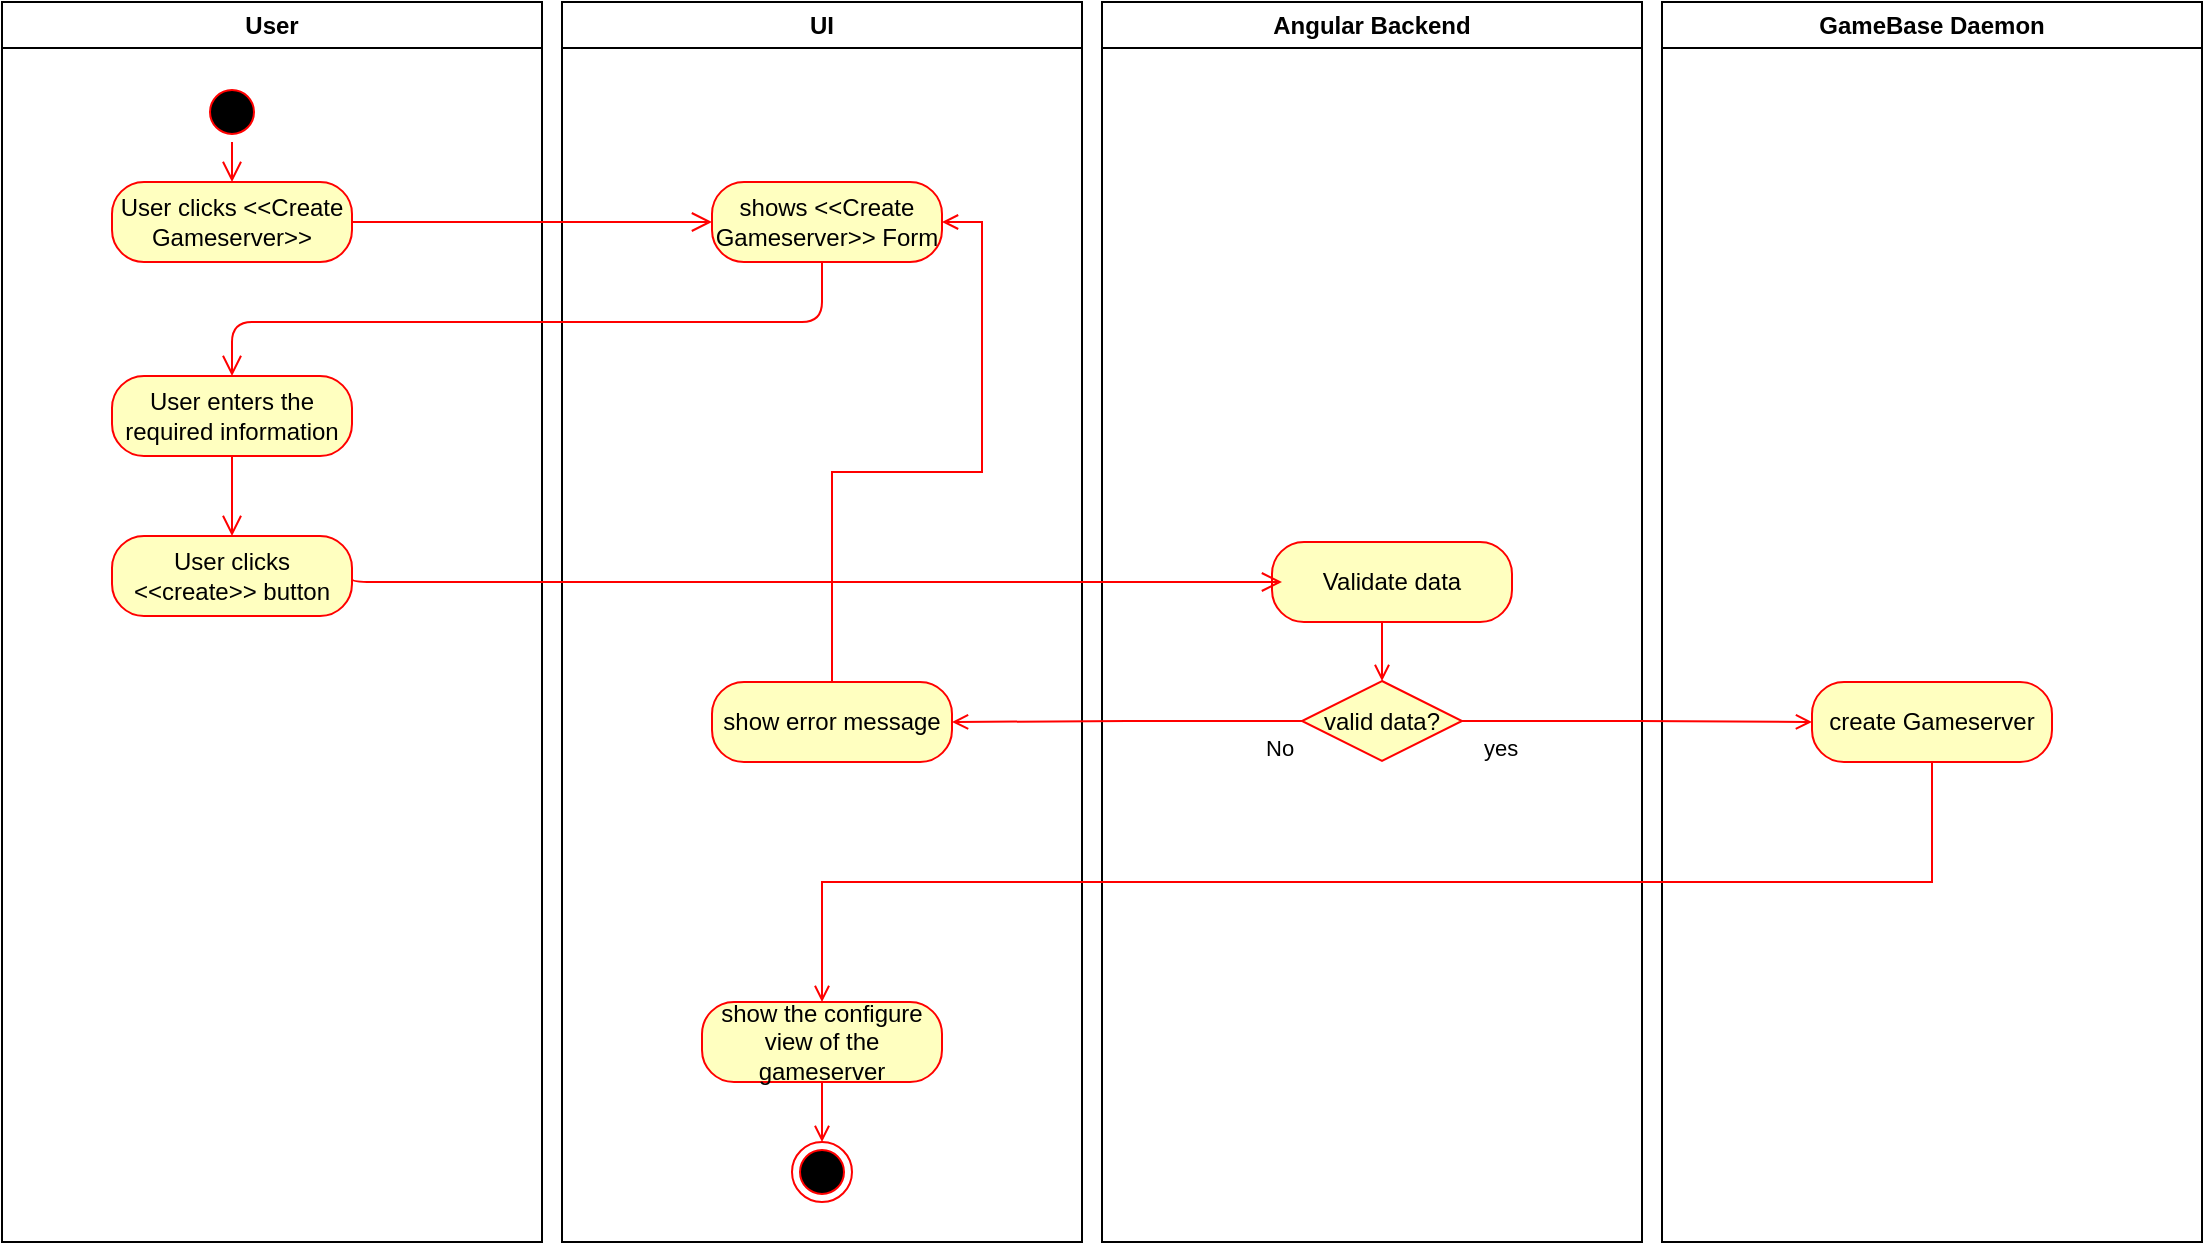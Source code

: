 <?xml version="1.0" encoding="UTF-8"?>
<mxfile version="12.1.7" pages="1"><diagram name="Page-1" id="dd4fdf45-0a81-a461-4935-abd9e4a15d39"><mxGraphModel dx="1422" dy="769" grid="1" gridSize="10" guides="1" tooltips="1" connect="1" arrows="1" fold="1" page="1" pageScale="1" pageWidth="1169" pageHeight="826" background="#ffffff" math="0" shadow="0"><root><mxCell id="0"/><mxCell id="1" parent="0"/><mxCell id="2" value="User" style="swimlane;whiteSpace=wrap" parent="1" vertex="1"><mxGeometry x="30" y="20" width="270" height="620" as="geometry"/></mxCell><mxCell id="5" value="" style="ellipse;shape=startState;fillColor=#000000;strokeColor=#ff0000;" parent="2" vertex="1"><mxGeometry x="100" y="40" width="30" height="30" as="geometry"/></mxCell><mxCell id="6" value="" style="edgeStyle=elbowEdgeStyle;elbow=horizontal;verticalAlign=bottom;endArrow=open;endSize=8;strokeColor=#FF0000;endFill=1;rounded=0;entryX=0.5;entryY=0;" parent="2" source="5" target="78" edge="1"><mxGeometry x="100" y="40" as="geometry"><mxPoint x="115" y="110" as="targetPoint"/></mxGeometry></mxCell><mxCell id="78" value="User clicks &amp;lt;&amp;lt;Create Gameserver&amp;gt;&amp;gt;" style="rounded=1;whiteSpace=wrap;html=1;arcSize=40;fillColor=#ffffc0;strokeColor=#ff0000;" parent="2" vertex="1"><mxGeometry x="55" y="90" width="120" height="40" as="geometry"/></mxCell><mxCell id="83" value="User enters the required information" style="rounded=1;whiteSpace=wrap;html=1;arcSize=40;fillColor=#ffffc0;strokeColor=#ff0000;" parent="2" vertex="1"><mxGeometry x="55" y="187" width="120" height="40" as="geometry"/></mxCell><mxCell id="84" value="" style="edgeStyle=orthogonalEdgeStyle;html=1;verticalAlign=bottom;endArrow=open;endSize=8;strokeColor=#ff0000;entryX=0.5;entryY=0;" parent="2" source="83" target="85" edge="1"><mxGeometry relative="1" as="geometry"><mxPoint x="65" y="257" as="targetPoint"/><Array as="points"><mxPoint x="115" y="257"/><mxPoint x="115" y="257"/></Array></mxGeometry></mxCell><mxCell id="85" value="User clicks &amp;lt;&amp;lt;create&amp;gt;&amp;gt; button" style="rounded=1;whiteSpace=wrap;html=1;arcSize=40;fillColor=#ffffc0;strokeColor=#ff0000;" parent="2" vertex="1"><mxGeometry x="55" y="267" width="120" height="40" as="geometry"/></mxCell><mxCell id="3" value="UI" style="swimlane;whiteSpace=wrap" parent="1" vertex="1"><mxGeometry x="310" y="20" width="260" height="620" as="geometry"/></mxCell><mxCell id="93" value="&lt;div&gt;shows &amp;lt;&amp;lt;Create Gameserver&amp;gt;&amp;gt; Form&lt;/div&gt;" style="rounded=1;whiteSpace=wrap;html=1;arcSize=40;fillColor=#ffffc0;strokeColor=#ff0000;" parent="3" vertex="1"><mxGeometry x="75" y="90" width="115" height="40" as="geometry"/></mxCell><mxCell id="jyGPnioiTSaXggAigQKD-127" style="edgeStyle=orthogonalEdgeStyle;rounded=0;orthogonalLoop=1;jettySize=auto;html=1;entryX=1;entryY=0.5;entryDx=0;entryDy=0;endArrow=open;endFill=0;strokeColor=#FF0000;align=left;" edge="1" parent="3" source="101" target="93"><mxGeometry relative="1" as="geometry"/></mxCell><mxCell id="101" value="show error message" style="rounded=1;whiteSpace=wrap;html=1;arcSize=40;fillColor=#ffffc0;strokeColor=#ff0000;" parent="3" vertex="1"><mxGeometry x="75" y="340" width="120" height="40" as="geometry"/></mxCell><mxCell id="jyGPnioiTSaXggAigQKD-128" style="edgeStyle=orthogonalEdgeStyle;rounded=0;orthogonalLoop=1;jettySize=auto;html=1;entryX=0.5;entryY=0;entryDx=0;entryDy=0;endArrow=open;endFill=0;strokeColor=#FF0000;align=left;" edge="1" parent="3" source="109" target="74"><mxGeometry relative="1" as="geometry"/></mxCell><mxCell id="109" value="show the configure view of the gameserver" style="rounded=1;whiteSpace=wrap;html=1;arcSize=40;fillColor=#ffffc0;strokeColor=#ff0000;" parent="3" vertex="1"><mxGeometry x="70" y="500" width="120" height="40" as="geometry"/></mxCell><mxCell id="74" value="" style="ellipse;html=1;shape=endState;fillColor=#000000;strokeColor=#ff0000;" parent="3" vertex="1"><mxGeometry x="115" y="570" width="30" height="30" as="geometry"/></mxCell><mxCell id="4" value="Angular Backend" style="swimlane;whiteSpace=wrap" parent="1" vertex="1"><mxGeometry x="580" y="20" width="270" height="620" as="geometry"/></mxCell><mxCell id="89" value="Validate data" style="rounded=1;whiteSpace=wrap;html=1;arcSize=40;fillColor=#ffffc0;strokeColor=#ff0000;" parent="4" vertex="1"><mxGeometry x="85" y="270" width="120" height="40" as="geometry"/></mxCell><mxCell id="79" value="" style="edgeStyle=orthogonalEdgeStyle;html=1;verticalAlign=bottom;endArrow=open;endSize=8;strokeColor=#ff0000;entryX=0;entryY=0.5;" parent="1" source="78" target="93" edge="1"><mxGeometry relative="1" as="geometry"><mxPoint x="650" y="160" as="targetPoint"/><Array as="points"/></mxGeometry></mxCell><mxCell id="86" value="" style="edgeStyle=orthogonalEdgeStyle;html=1;verticalAlign=bottom;endArrow=open;endSize=8;strokeColor=#ff0000;exitX=1;exitY=0.5;exitDx=0;exitDy=0;" parent="1" source="85" edge="1"><mxGeometry relative="1" as="geometry"><mxPoint x="670" y="310" as="targetPoint"/><Array as="points"><mxPoint x="205" y="310"/></Array></mxGeometry></mxCell><mxCell id="94" value="" style="edgeStyle=orthogonalEdgeStyle;html=1;verticalAlign=bottom;endArrow=open;endSize=8;strokeColor=#ff0000;entryX=0.5;entryY=0;" parent="1" source="93" target="83" edge="1"><mxGeometry relative="1" as="geometry"><mxPoint x="140" y="266" as="targetPoint"/><Array as="points"><mxPoint x="440" y="180"/><mxPoint x="145" y="180"/></Array></mxGeometry></mxCell><mxCell id="jyGPnioiTSaXggAigQKD-114" value="GameBase Daemon" style="swimlane;whiteSpace=wrap" vertex="1" parent="1"><mxGeometry x="860" y="20" width="270" height="620" as="geometry"/></mxCell><mxCell id="107" value="create Gameserver" style="rounded=1;whiteSpace=wrap;html=1;arcSize=40;fillColor=#ffffc0;strokeColor=#ff0000;" parent="jyGPnioiTSaXggAigQKD-114" vertex="1"><mxGeometry x="75" y="340" width="120" height="40" as="geometry"/></mxCell><mxCell id="jyGPnioiTSaXggAigQKD-124" value="No" style="edgeStyle=orthogonalEdgeStyle;rounded=0;orthogonalLoop=1;jettySize=auto;html=1;entryX=1;entryY=0.5;entryDx=0;entryDy=0;endArrow=open;endFill=0;strokeColor=#FF0000;verticalAlign=top;align=left;" edge="1" parent="1" source="98" target="101"><mxGeometry y="-67" relative="1" as="geometry"><mxPoint x="67" y="67" as="offset"/></mxGeometry></mxCell><mxCell id="jyGPnioiTSaXggAigQKD-125" value="yes" style="edgeStyle=orthogonalEdgeStyle;rounded=0;orthogonalLoop=1;jettySize=auto;html=1;entryX=0;entryY=0.5;entryDx=0;entryDy=0;endArrow=open;endFill=0;strokeColor=#FF0000;align=left;verticalAlign=top;" edge="1" parent="1" source="98" target="107"><mxGeometry x="-0.903" relative="1" as="geometry"><mxPoint as="offset"/></mxGeometry></mxCell><mxCell id="98" value="valid data?" style="rhombus;whiteSpace=wrap;html=1;fillColor=#ffffc0;strokeColor=#ff0000;" parent="1" vertex="1"><mxGeometry x="680" y="359.5" width="80" height="40" as="geometry"/></mxCell><mxCell id="jyGPnioiTSaXggAigQKD-123" style="edgeStyle=orthogonalEdgeStyle;rounded=0;orthogonalLoop=1;jettySize=auto;html=1;exitX=0.5;exitY=1;exitDx=0;exitDy=0;entryX=0.5;entryY=0;entryDx=0;entryDy=0;endArrow=open;endFill=0;strokeColor=#FF0000;" edge="1" parent="1" source="89" target="98"><mxGeometry relative="1" as="geometry"/></mxCell><mxCell id="jyGPnioiTSaXggAigQKD-126" style="edgeStyle=orthogonalEdgeStyle;rounded=0;orthogonalLoop=1;jettySize=auto;html=1;entryX=0.5;entryY=0;entryDx=0;entryDy=0;endArrow=open;endFill=0;strokeColor=#FF0000;align=left;" edge="1" parent="1" source="107" target="109"><mxGeometry relative="1" as="geometry"><Array as="points"><mxPoint x="995" y="460"/><mxPoint x="440" y="460"/></Array></mxGeometry></mxCell></root></mxGraphModel></diagram></mxfile>